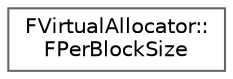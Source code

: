digraph "Graphical Class Hierarchy"
{
 // INTERACTIVE_SVG=YES
 // LATEX_PDF_SIZE
  bgcolor="transparent";
  edge [fontname=Helvetica,fontsize=10,labelfontname=Helvetica,labelfontsize=10];
  node [fontname=Helvetica,fontsize=10,shape=box,height=0.2,width=0.4];
  rankdir="LR";
  Node0 [id="Node000000",label="FVirtualAllocator::\lFPerBlockSize",height=0.2,width=0.4,color="grey40", fillcolor="white", style="filled",URL="$da/da8/structFVirtualAllocator_1_1FPerBlockSize.html",tooltip=" "];
}
